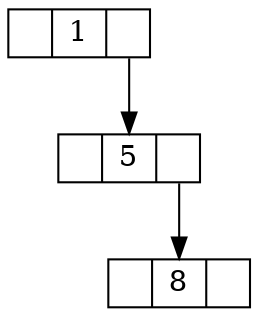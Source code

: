 digraph ArbolBinario{
node [shape = record,height=.1];
nodo0[label = "<f0> |<f1> 1| <f2> "];
nodo1[label = "<f0> |<f1> 5| <f2> "];
nodo2[label = "<f0> |<f1> 8| <f2> "];
"nodo0":f2 -> "nodo1":f1;
"nodo1":f2 -> "nodo2":f1;

}